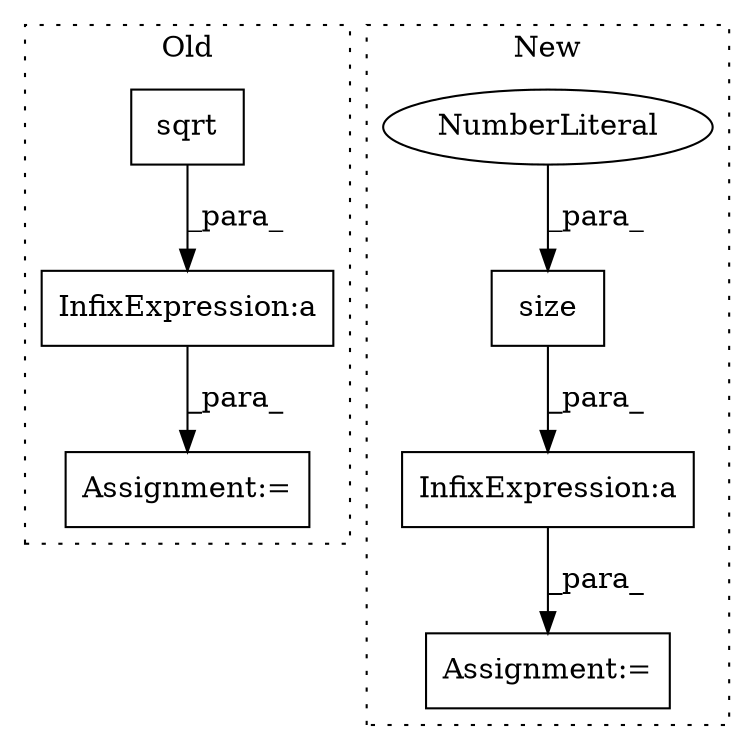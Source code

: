 digraph G {
subgraph cluster0 {
1 [label="sqrt" a="32" s="5553,5572" l="5,1" shape="box"];
3 [label="InfixExpression:a" a="27" s="5588" l="3" shape="box"];
7 [label="Assignment:=" a="7" s="5583" l="1" shape="box"];
label = "Old";
style="dotted";
}
subgraph cluster1 {
2 [label="size" a="32" s="8877,8883" l="5,1" shape="box"];
4 [label="NumberLiteral" a="34" s="8882" l="1" shape="ellipse"];
5 [label="Assignment:=" a="7" s="8849" l="1" shape="box"];
6 [label="InfixExpression:a" a="27" s="8854" l="3" shape="box"];
label = "New";
style="dotted";
}
1 -> 3 [label="_para_"];
2 -> 6 [label="_para_"];
3 -> 7 [label="_para_"];
4 -> 2 [label="_para_"];
6 -> 5 [label="_para_"];
}